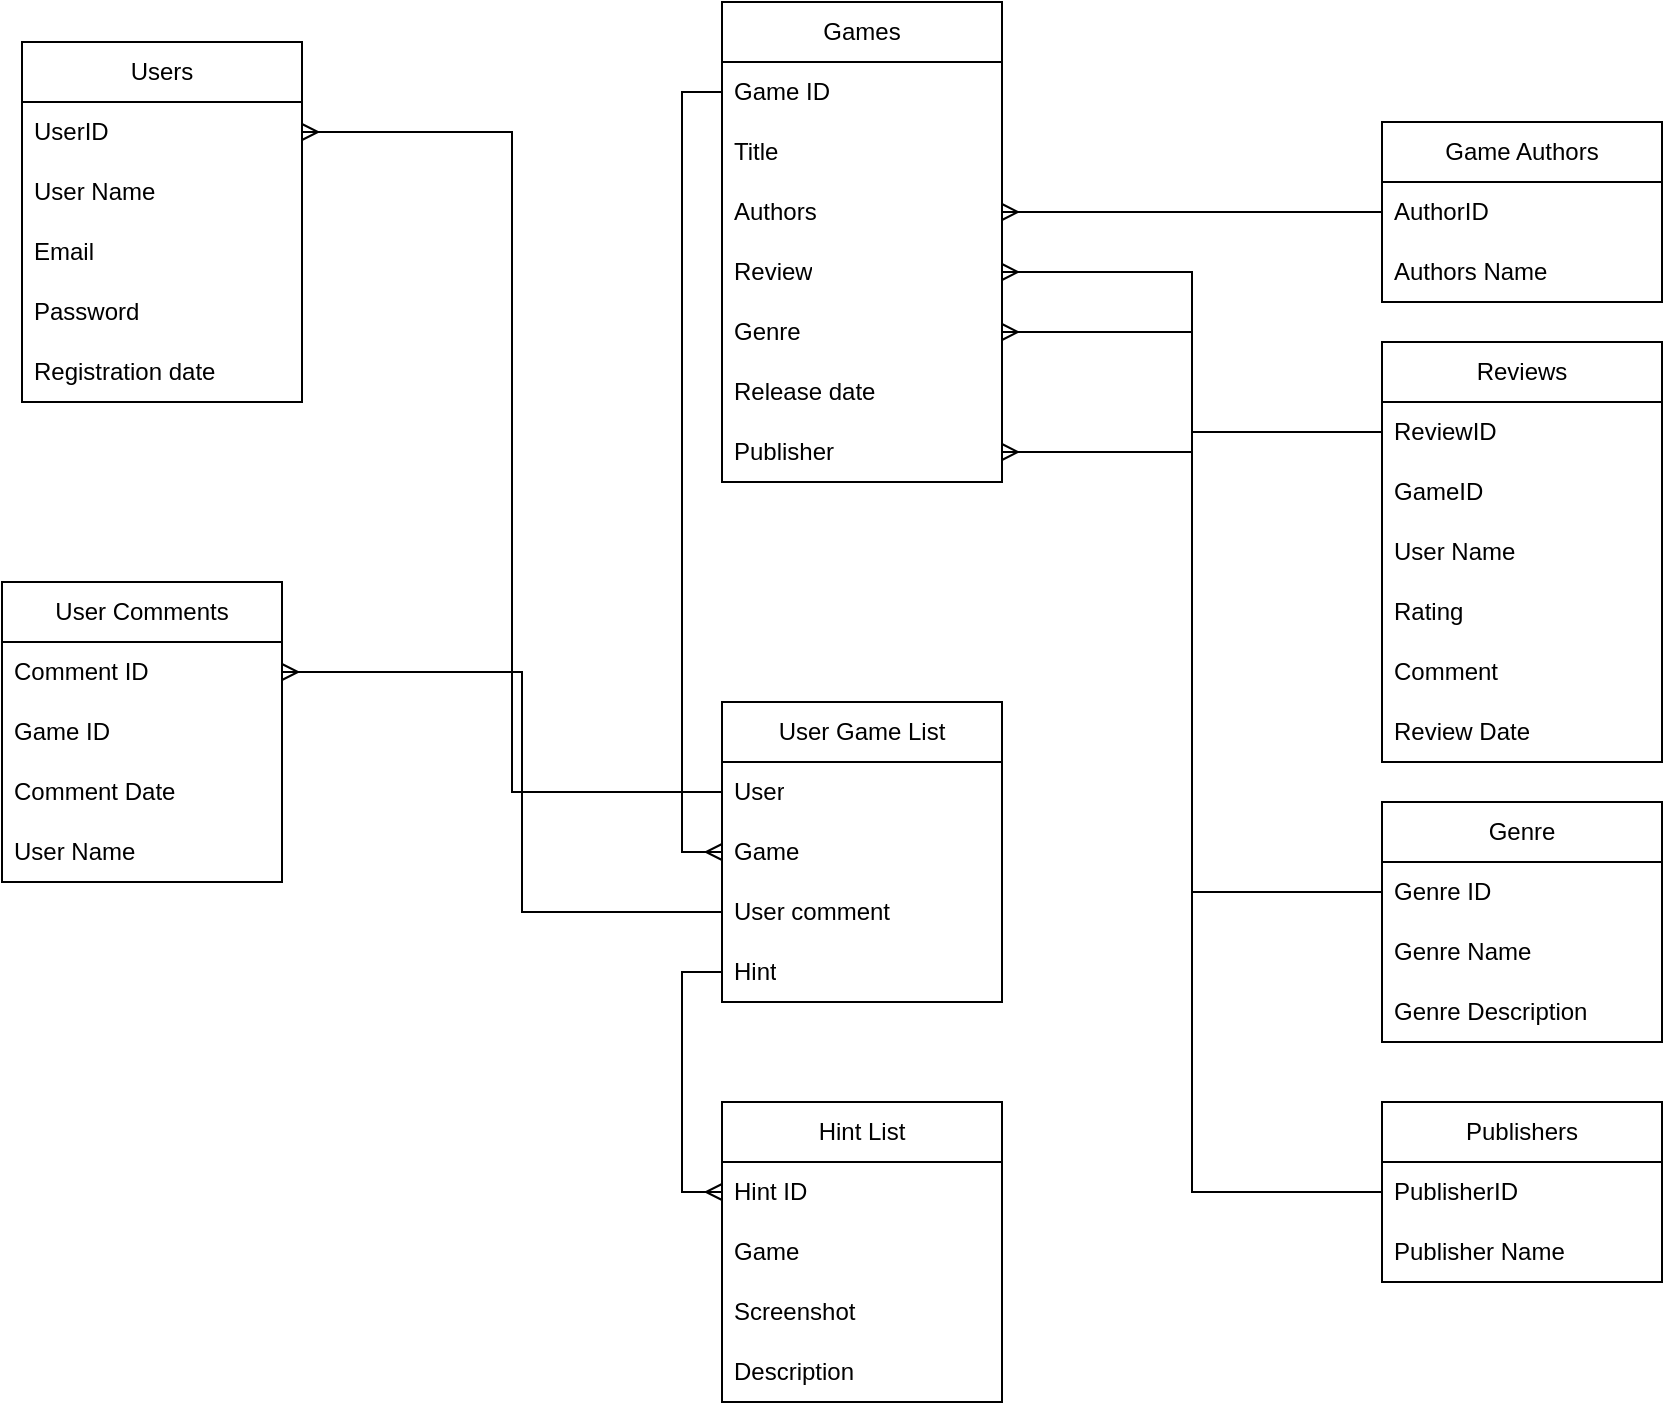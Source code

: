 <mxfile version="22.0.2" type="device">
  <diagram name="Страница — 1" id="go2gLM7OAUydE3Q8WqrN">
    <mxGraphModel dx="1219" dy="1891" grid="1" gridSize="10" guides="1" tooltips="1" connect="1" arrows="1" fold="1" page="1" pageScale="1" pageWidth="827" pageHeight="1169" math="0" shadow="0">
      <root>
        <mxCell id="0" />
        <mxCell id="1" parent="0" />
        <mxCell id="bfaURyU1cr-yDjhlWpfQ-1" value="Users" style="swimlane;fontStyle=0;childLayout=stackLayout;horizontal=1;startSize=30;horizontalStack=0;resizeParent=1;resizeParentMax=0;resizeLast=0;collapsible=1;marginBottom=0;whiteSpace=wrap;html=1;" vertex="1" parent="1">
          <mxGeometry x="50" y="-40" width="140" height="180" as="geometry" />
        </mxCell>
        <mxCell id="bfaURyU1cr-yDjhlWpfQ-2" value="UserID" style="text;strokeColor=none;fillColor=none;align=left;verticalAlign=middle;spacingLeft=4;spacingRight=4;overflow=hidden;points=[[0,0.5],[1,0.5]];portConstraint=eastwest;rotatable=0;whiteSpace=wrap;html=1;" vertex="1" parent="bfaURyU1cr-yDjhlWpfQ-1">
          <mxGeometry y="30" width="140" height="30" as="geometry" />
        </mxCell>
        <mxCell id="bfaURyU1cr-yDjhlWpfQ-3" value="User Name" style="text;strokeColor=none;fillColor=none;align=left;verticalAlign=middle;spacingLeft=4;spacingRight=4;overflow=hidden;points=[[0,0.5],[1,0.5]];portConstraint=eastwest;rotatable=0;whiteSpace=wrap;html=1;" vertex="1" parent="bfaURyU1cr-yDjhlWpfQ-1">
          <mxGeometry y="60" width="140" height="30" as="geometry" />
        </mxCell>
        <mxCell id="bfaURyU1cr-yDjhlWpfQ-4" value="Email" style="text;strokeColor=none;fillColor=none;align=left;verticalAlign=middle;spacingLeft=4;spacingRight=4;overflow=hidden;points=[[0,0.5],[1,0.5]];portConstraint=eastwest;rotatable=0;whiteSpace=wrap;html=1;" vertex="1" parent="bfaURyU1cr-yDjhlWpfQ-1">
          <mxGeometry y="90" width="140" height="30" as="geometry" />
        </mxCell>
        <mxCell id="bfaURyU1cr-yDjhlWpfQ-40" value="Password" style="text;strokeColor=none;fillColor=none;align=left;verticalAlign=middle;spacingLeft=4;spacingRight=4;overflow=hidden;points=[[0,0.5],[1,0.5]];portConstraint=eastwest;rotatable=0;whiteSpace=wrap;html=1;" vertex="1" parent="bfaURyU1cr-yDjhlWpfQ-1">
          <mxGeometry y="120" width="140" height="30" as="geometry" />
        </mxCell>
        <mxCell id="bfaURyU1cr-yDjhlWpfQ-41" value="Registration date" style="text;strokeColor=none;fillColor=none;align=left;verticalAlign=middle;spacingLeft=4;spacingRight=4;overflow=hidden;points=[[0,0.5],[1,0.5]];portConstraint=eastwest;rotatable=0;whiteSpace=wrap;html=1;" vertex="1" parent="bfaURyU1cr-yDjhlWpfQ-1">
          <mxGeometry y="150" width="140" height="30" as="geometry" />
        </mxCell>
        <mxCell id="bfaURyU1cr-yDjhlWpfQ-5" value="Games" style="swimlane;fontStyle=0;childLayout=stackLayout;horizontal=1;startSize=30;horizontalStack=0;resizeParent=1;resizeParentMax=0;resizeLast=0;collapsible=1;marginBottom=0;whiteSpace=wrap;html=1;" vertex="1" parent="1">
          <mxGeometry x="400" y="-60" width="140" height="240" as="geometry" />
        </mxCell>
        <mxCell id="bfaURyU1cr-yDjhlWpfQ-6" value="Game ID" style="text;strokeColor=none;fillColor=none;align=left;verticalAlign=middle;spacingLeft=4;spacingRight=4;overflow=hidden;points=[[0,0.5],[1,0.5]];portConstraint=eastwest;rotatable=0;whiteSpace=wrap;html=1;" vertex="1" parent="bfaURyU1cr-yDjhlWpfQ-5">
          <mxGeometry y="30" width="140" height="30" as="geometry" />
        </mxCell>
        <mxCell id="bfaURyU1cr-yDjhlWpfQ-7" value="Title" style="text;strokeColor=none;fillColor=none;align=left;verticalAlign=middle;spacingLeft=4;spacingRight=4;overflow=hidden;points=[[0,0.5],[1,0.5]];portConstraint=eastwest;rotatable=0;whiteSpace=wrap;html=1;" vertex="1" parent="bfaURyU1cr-yDjhlWpfQ-5">
          <mxGeometry y="60" width="140" height="30" as="geometry" />
        </mxCell>
        <mxCell id="bfaURyU1cr-yDjhlWpfQ-8" value="Authors" style="text;strokeColor=none;fillColor=none;align=left;verticalAlign=middle;spacingLeft=4;spacingRight=4;overflow=hidden;points=[[0,0.5],[1,0.5]];portConstraint=eastwest;rotatable=0;whiteSpace=wrap;html=1;" vertex="1" parent="bfaURyU1cr-yDjhlWpfQ-5">
          <mxGeometry y="90" width="140" height="30" as="geometry" />
        </mxCell>
        <mxCell id="bfaURyU1cr-yDjhlWpfQ-29" value="Review" style="text;strokeColor=none;fillColor=none;align=left;verticalAlign=middle;spacingLeft=4;spacingRight=4;overflow=hidden;points=[[0,0.5],[1,0.5]];portConstraint=eastwest;rotatable=0;whiteSpace=wrap;html=1;" vertex="1" parent="bfaURyU1cr-yDjhlWpfQ-5">
          <mxGeometry y="120" width="140" height="30" as="geometry" />
        </mxCell>
        <mxCell id="bfaURyU1cr-yDjhlWpfQ-34" value="Genre" style="text;strokeColor=none;fillColor=none;align=left;verticalAlign=middle;spacingLeft=4;spacingRight=4;overflow=hidden;points=[[0,0.5],[1,0.5]];portConstraint=eastwest;rotatable=0;whiteSpace=wrap;html=1;" vertex="1" parent="bfaURyU1cr-yDjhlWpfQ-5">
          <mxGeometry y="150" width="140" height="30" as="geometry" />
        </mxCell>
        <mxCell id="bfaURyU1cr-yDjhlWpfQ-46" value="Release date" style="text;strokeColor=none;fillColor=none;align=left;verticalAlign=middle;spacingLeft=4;spacingRight=4;overflow=hidden;points=[[0,0.5],[1,0.5]];portConstraint=eastwest;rotatable=0;whiteSpace=wrap;html=1;" vertex="1" parent="bfaURyU1cr-yDjhlWpfQ-5">
          <mxGeometry y="180" width="140" height="30" as="geometry" />
        </mxCell>
        <mxCell id="bfaURyU1cr-yDjhlWpfQ-47" value="Publisher" style="text;strokeColor=none;fillColor=none;align=left;verticalAlign=middle;spacingLeft=4;spacingRight=4;overflow=hidden;points=[[0,0.5],[1,0.5]];portConstraint=eastwest;rotatable=0;whiteSpace=wrap;html=1;" vertex="1" parent="bfaURyU1cr-yDjhlWpfQ-5">
          <mxGeometry y="210" width="140" height="30" as="geometry" />
        </mxCell>
        <mxCell id="bfaURyU1cr-yDjhlWpfQ-9" value="Game Authors" style="swimlane;fontStyle=0;childLayout=stackLayout;horizontal=1;startSize=30;horizontalStack=0;resizeParent=1;resizeParentMax=0;resizeLast=0;collapsible=1;marginBottom=0;whiteSpace=wrap;html=1;" vertex="1" parent="1">
          <mxGeometry x="730" width="140" height="90" as="geometry" />
        </mxCell>
        <mxCell id="bfaURyU1cr-yDjhlWpfQ-10" value="AuthorID" style="text;strokeColor=none;fillColor=none;align=left;verticalAlign=middle;spacingLeft=4;spacingRight=4;overflow=hidden;points=[[0,0.5],[1,0.5]];portConstraint=eastwest;rotatable=0;whiteSpace=wrap;html=1;" vertex="1" parent="bfaURyU1cr-yDjhlWpfQ-9">
          <mxGeometry y="30" width="140" height="30" as="geometry" />
        </mxCell>
        <mxCell id="bfaURyU1cr-yDjhlWpfQ-11" value="Authors Name" style="text;strokeColor=none;fillColor=none;align=left;verticalAlign=middle;spacingLeft=4;spacingRight=4;overflow=hidden;points=[[0,0.5],[1,0.5]];portConstraint=eastwest;rotatable=0;whiteSpace=wrap;html=1;" vertex="1" parent="bfaURyU1cr-yDjhlWpfQ-9">
          <mxGeometry y="60" width="140" height="30" as="geometry" />
        </mxCell>
        <mxCell id="bfaURyU1cr-yDjhlWpfQ-13" value="Reviews" style="swimlane;fontStyle=0;childLayout=stackLayout;horizontal=1;startSize=30;horizontalStack=0;resizeParent=1;resizeParentMax=0;resizeLast=0;collapsible=1;marginBottom=0;whiteSpace=wrap;html=1;" vertex="1" parent="1">
          <mxGeometry x="730" y="110" width="140" height="210" as="geometry" />
        </mxCell>
        <mxCell id="bfaURyU1cr-yDjhlWpfQ-14" value="ReviewID" style="text;strokeColor=none;fillColor=none;align=left;verticalAlign=middle;spacingLeft=4;spacingRight=4;overflow=hidden;points=[[0,0.5],[1,0.5]];portConstraint=eastwest;rotatable=0;whiteSpace=wrap;html=1;" vertex="1" parent="bfaURyU1cr-yDjhlWpfQ-13">
          <mxGeometry y="30" width="140" height="30" as="geometry" />
        </mxCell>
        <mxCell id="bfaURyU1cr-yDjhlWpfQ-15" value="GameID" style="text;strokeColor=none;fillColor=none;align=left;verticalAlign=middle;spacingLeft=4;spacingRight=4;overflow=hidden;points=[[0,0.5],[1,0.5]];portConstraint=eastwest;rotatable=0;whiteSpace=wrap;html=1;" vertex="1" parent="bfaURyU1cr-yDjhlWpfQ-13">
          <mxGeometry y="60" width="140" height="30" as="geometry" />
        </mxCell>
        <mxCell id="bfaURyU1cr-yDjhlWpfQ-16" value="User Name" style="text;strokeColor=none;fillColor=none;align=left;verticalAlign=middle;spacingLeft=4;spacingRight=4;overflow=hidden;points=[[0,0.5],[1,0.5]];portConstraint=eastwest;rotatable=0;whiteSpace=wrap;html=1;" vertex="1" parent="bfaURyU1cr-yDjhlWpfQ-13">
          <mxGeometry y="90" width="140" height="30" as="geometry" />
        </mxCell>
        <mxCell id="bfaURyU1cr-yDjhlWpfQ-43" value="Rating" style="text;strokeColor=none;fillColor=none;align=left;verticalAlign=middle;spacingLeft=4;spacingRight=4;overflow=hidden;points=[[0,0.5],[1,0.5]];portConstraint=eastwest;rotatable=0;whiteSpace=wrap;html=1;" vertex="1" parent="bfaURyU1cr-yDjhlWpfQ-13">
          <mxGeometry y="120" width="140" height="30" as="geometry" />
        </mxCell>
        <mxCell id="bfaURyU1cr-yDjhlWpfQ-44" value="Comment" style="text;strokeColor=none;fillColor=none;align=left;verticalAlign=middle;spacingLeft=4;spacingRight=4;overflow=hidden;points=[[0,0.5],[1,0.5]];portConstraint=eastwest;rotatable=0;whiteSpace=wrap;html=1;" vertex="1" parent="bfaURyU1cr-yDjhlWpfQ-13">
          <mxGeometry y="150" width="140" height="30" as="geometry" />
        </mxCell>
        <mxCell id="bfaURyU1cr-yDjhlWpfQ-45" value="Review Date" style="text;strokeColor=none;fillColor=none;align=left;verticalAlign=middle;spacingLeft=4;spacingRight=4;overflow=hidden;points=[[0,0.5],[1,0.5]];portConstraint=eastwest;rotatable=0;whiteSpace=wrap;html=1;" vertex="1" parent="bfaURyU1cr-yDjhlWpfQ-13">
          <mxGeometry y="180" width="140" height="30" as="geometry" />
        </mxCell>
        <mxCell id="bfaURyU1cr-yDjhlWpfQ-21" value="User Comments" style="swimlane;fontStyle=0;childLayout=stackLayout;horizontal=1;startSize=30;horizontalStack=0;resizeParent=1;resizeParentMax=0;resizeLast=0;collapsible=1;marginBottom=0;whiteSpace=wrap;html=1;" vertex="1" parent="1">
          <mxGeometry x="40" y="230" width="140" height="150" as="geometry" />
        </mxCell>
        <mxCell id="bfaURyU1cr-yDjhlWpfQ-57" value="Comment ID" style="text;strokeColor=none;fillColor=none;align=left;verticalAlign=middle;spacingLeft=4;spacingRight=4;overflow=hidden;points=[[0,0.5],[1,0.5]];portConstraint=eastwest;rotatable=0;whiteSpace=wrap;html=1;" vertex="1" parent="bfaURyU1cr-yDjhlWpfQ-21">
          <mxGeometry y="30" width="140" height="30" as="geometry" />
        </mxCell>
        <mxCell id="bfaURyU1cr-yDjhlWpfQ-22" value="Game ID" style="text;strokeColor=none;fillColor=none;align=left;verticalAlign=middle;spacingLeft=4;spacingRight=4;overflow=hidden;points=[[0,0.5],[1,0.5]];portConstraint=eastwest;rotatable=0;whiteSpace=wrap;html=1;" vertex="1" parent="bfaURyU1cr-yDjhlWpfQ-21">
          <mxGeometry y="60" width="140" height="30" as="geometry" />
        </mxCell>
        <mxCell id="bfaURyU1cr-yDjhlWpfQ-23" value="Comment Date" style="text;strokeColor=none;fillColor=none;align=left;verticalAlign=middle;spacingLeft=4;spacingRight=4;overflow=hidden;points=[[0,0.5],[1,0.5]];portConstraint=eastwest;rotatable=0;whiteSpace=wrap;html=1;" vertex="1" parent="bfaURyU1cr-yDjhlWpfQ-21">
          <mxGeometry y="90" width="140" height="30" as="geometry" />
        </mxCell>
        <mxCell id="bfaURyU1cr-yDjhlWpfQ-42" value="User Name" style="text;strokeColor=none;fillColor=none;align=left;verticalAlign=middle;spacingLeft=4;spacingRight=4;overflow=hidden;points=[[0,0.5],[1,0.5]];portConstraint=eastwest;rotatable=0;whiteSpace=wrap;html=1;" vertex="1" parent="bfaURyU1cr-yDjhlWpfQ-21">
          <mxGeometry y="120" width="140" height="30" as="geometry" />
        </mxCell>
        <mxCell id="bfaURyU1cr-yDjhlWpfQ-25" value="User Game List" style="swimlane;fontStyle=0;childLayout=stackLayout;horizontal=1;startSize=30;horizontalStack=0;resizeParent=1;resizeParentMax=0;resizeLast=0;collapsible=1;marginBottom=0;whiteSpace=wrap;html=1;" vertex="1" parent="1">
          <mxGeometry x="400" y="290" width="140" height="150" as="geometry" />
        </mxCell>
        <mxCell id="bfaURyU1cr-yDjhlWpfQ-26" value="User" style="text;strokeColor=none;fillColor=none;align=left;verticalAlign=middle;spacingLeft=4;spacingRight=4;overflow=hidden;points=[[0,0.5],[1,0.5]];portConstraint=eastwest;rotatable=0;whiteSpace=wrap;html=1;" vertex="1" parent="bfaURyU1cr-yDjhlWpfQ-25">
          <mxGeometry y="30" width="140" height="30" as="geometry" />
        </mxCell>
        <mxCell id="bfaURyU1cr-yDjhlWpfQ-27" value="Game" style="text;strokeColor=none;fillColor=none;align=left;verticalAlign=middle;spacingLeft=4;spacingRight=4;overflow=hidden;points=[[0,0.5],[1,0.5]];portConstraint=eastwest;rotatable=0;whiteSpace=wrap;html=1;" vertex="1" parent="bfaURyU1cr-yDjhlWpfQ-25">
          <mxGeometry y="60" width="140" height="30" as="geometry" />
        </mxCell>
        <mxCell id="bfaURyU1cr-yDjhlWpfQ-28" value="User comment" style="text;strokeColor=none;fillColor=none;align=left;verticalAlign=middle;spacingLeft=4;spacingRight=4;overflow=hidden;points=[[0,0.5],[1,0.5]];portConstraint=eastwest;rotatable=0;whiteSpace=wrap;html=1;" vertex="1" parent="bfaURyU1cr-yDjhlWpfQ-25">
          <mxGeometry y="90" width="140" height="30" as="geometry" />
        </mxCell>
        <mxCell id="bfaURyU1cr-yDjhlWpfQ-35" value="Hint" style="text;strokeColor=none;fillColor=none;align=left;verticalAlign=middle;spacingLeft=4;spacingRight=4;overflow=hidden;points=[[0,0.5],[1,0.5]];portConstraint=eastwest;rotatable=0;whiteSpace=wrap;html=1;" vertex="1" parent="bfaURyU1cr-yDjhlWpfQ-25">
          <mxGeometry y="120" width="140" height="30" as="geometry" />
        </mxCell>
        <mxCell id="bfaURyU1cr-yDjhlWpfQ-30" value="Genre" style="swimlane;fontStyle=0;childLayout=stackLayout;horizontal=1;startSize=30;horizontalStack=0;resizeParent=1;resizeParentMax=0;resizeLast=0;collapsible=1;marginBottom=0;whiteSpace=wrap;html=1;" vertex="1" parent="1">
          <mxGeometry x="730" y="340" width="140" height="120" as="geometry" />
        </mxCell>
        <mxCell id="bfaURyU1cr-yDjhlWpfQ-31" value="Genre ID" style="text;strokeColor=none;fillColor=none;align=left;verticalAlign=middle;spacingLeft=4;spacingRight=4;overflow=hidden;points=[[0,0.5],[1,0.5]];portConstraint=eastwest;rotatable=0;whiteSpace=wrap;html=1;" vertex="1" parent="bfaURyU1cr-yDjhlWpfQ-30">
          <mxGeometry y="30" width="140" height="30" as="geometry" />
        </mxCell>
        <mxCell id="bfaURyU1cr-yDjhlWpfQ-32" value="Genre Name" style="text;strokeColor=none;fillColor=none;align=left;verticalAlign=middle;spacingLeft=4;spacingRight=4;overflow=hidden;points=[[0,0.5],[1,0.5]];portConstraint=eastwest;rotatable=0;whiteSpace=wrap;html=1;" vertex="1" parent="bfaURyU1cr-yDjhlWpfQ-30">
          <mxGeometry y="60" width="140" height="30" as="geometry" />
        </mxCell>
        <mxCell id="bfaURyU1cr-yDjhlWpfQ-33" value="Genre Description" style="text;strokeColor=none;fillColor=none;align=left;verticalAlign=middle;spacingLeft=4;spacingRight=4;overflow=hidden;points=[[0,0.5],[1,0.5]];portConstraint=eastwest;rotatable=0;whiteSpace=wrap;html=1;" vertex="1" parent="bfaURyU1cr-yDjhlWpfQ-30">
          <mxGeometry y="90" width="140" height="30" as="geometry" />
        </mxCell>
        <mxCell id="bfaURyU1cr-yDjhlWpfQ-36" value="Hint List" style="swimlane;fontStyle=0;childLayout=stackLayout;horizontal=1;startSize=30;horizontalStack=0;resizeParent=1;resizeParentMax=0;resizeLast=0;collapsible=1;marginBottom=0;whiteSpace=wrap;html=1;" vertex="1" parent="1">
          <mxGeometry x="400" y="490" width="140" height="150" as="geometry" />
        </mxCell>
        <mxCell id="bfaURyU1cr-yDjhlWpfQ-59" value="Hint ID" style="text;strokeColor=none;fillColor=none;align=left;verticalAlign=middle;spacingLeft=4;spacingRight=4;overflow=hidden;points=[[0,0.5],[1,0.5]];portConstraint=eastwest;rotatable=0;whiteSpace=wrap;html=1;" vertex="1" parent="bfaURyU1cr-yDjhlWpfQ-36">
          <mxGeometry y="30" width="140" height="30" as="geometry" />
        </mxCell>
        <mxCell id="bfaURyU1cr-yDjhlWpfQ-37" value="Game" style="text;strokeColor=none;fillColor=none;align=left;verticalAlign=middle;spacingLeft=4;spacingRight=4;overflow=hidden;points=[[0,0.5],[1,0.5]];portConstraint=eastwest;rotatable=0;whiteSpace=wrap;html=1;" vertex="1" parent="bfaURyU1cr-yDjhlWpfQ-36">
          <mxGeometry y="60" width="140" height="30" as="geometry" />
        </mxCell>
        <mxCell id="bfaURyU1cr-yDjhlWpfQ-38" value="Screenshot" style="text;strokeColor=none;fillColor=none;align=left;verticalAlign=middle;spacingLeft=4;spacingRight=4;overflow=hidden;points=[[0,0.5],[1,0.5]];portConstraint=eastwest;rotatable=0;whiteSpace=wrap;html=1;" vertex="1" parent="bfaURyU1cr-yDjhlWpfQ-36">
          <mxGeometry y="90" width="140" height="30" as="geometry" />
        </mxCell>
        <mxCell id="bfaURyU1cr-yDjhlWpfQ-39" value="Description" style="text;strokeColor=none;fillColor=none;align=left;verticalAlign=middle;spacingLeft=4;spacingRight=4;overflow=hidden;points=[[0,0.5],[1,0.5]];portConstraint=eastwest;rotatable=0;whiteSpace=wrap;html=1;" vertex="1" parent="bfaURyU1cr-yDjhlWpfQ-36">
          <mxGeometry y="120" width="140" height="30" as="geometry" />
        </mxCell>
        <mxCell id="bfaURyU1cr-yDjhlWpfQ-48" value="Publishers" style="swimlane;fontStyle=0;childLayout=stackLayout;horizontal=1;startSize=30;horizontalStack=0;resizeParent=1;resizeParentMax=0;resizeLast=0;collapsible=1;marginBottom=0;whiteSpace=wrap;html=1;" vertex="1" parent="1">
          <mxGeometry x="730" y="490" width="140" height="90" as="geometry" />
        </mxCell>
        <mxCell id="bfaURyU1cr-yDjhlWpfQ-49" value="PublisherID" style="text;strokeColor=none;fillColor=none;align=left;verticalAlign=middle;spacingLeft=4;spacingRight=4;overflow=hidden;points=[[0,0.5],[1,0.5]];portConstraint=eastwest;rotatable=0;whiteSpace=wrap;html=1;" vertex="1" parent="bfaURyU1cr-yDjhlWpfQ-48">
          <mxGeometry y="30" width="140" height="30" as="geometry" />
        </mxCell>
        <mxCell id="bfaURyU1cr-yDjhlWpfQ-50" value="Publisher Name" style="text;strokeColor=none;fillColor=none;align=left;verticalAlign=middle;spacingLeft=4;spacingRight=4;overflow=hidden;points=[[0,0.5],[1,0.5]];portConstraint=eastwest;rotatable=0;whiteSpace=wrap;html=1;" vertex="1" parent="bfaURyU1cr-yDjhlWpfQ-48">
          <mxGeometry y="60" width="140" height="30" as="geometry" />
        </mxCell>
        <mxCell id="bfaURyU1cr-yDjhlWpfQ-51" style="edgeStyle=orthogonalEdgeStyle;rounded=0;orthogonalLoop=1;jettySize=auto;html=1;entryX=0;entryY=0.5;entryDx=0;entryDy=0;startArrow=ERmany;startFill=0;endArrow=none;endFill=0;" edge="1" parent="1" source="bfaURyU1cr-yDjhlWpfQ-8" target="bfaURyU1cr-yDjhlWpfQ-10">
          <mxGeometry relative="1" as="geometry" />
        </mxCell>
        <mxCell id="bfaURyU1cr-yDjhlWpfQ-52" style="edgeStyle=orthogonalEdgeStyle;rounded=0;orthogonalLoop=1;jettySize=auto;html=1;startArrow=ERmany;startFill=0;endArrow=none;endFill=0;" edge="1" parent="1" source="bfaURyU1cr-yDjhlWpfQ-29" target="bfaURyU1cr-yDjhlWpfQ-14">
          <mxGeometry relative="1" as="geometry" />
        </mxCell>
        <mxCell id="bfaURyU1cr-yDjhlWpfQ-53" style="edgeStyle=orthogonalEdgeStyle;rounded=0;orthogonalLoop=1;jettySize=auto;html=1;entryX=0;entryY=0.5;entryDx=0;entryDy=0;startArrow=ERmany;startFill=0;endArrow=none;endFill=0;" edge="1" parent="1" source="bfaURyU1cr-yDjhlWpfQ-34" target="bfaURyU1cr-yDjhlWpfQ-31">
          <mxGeometry relative="1" as="geometry" />
        </mxCell>
        <mxCell id="bfaURyU1cr-yDjhlWpfQ-54" style="edgeStyle=orthogonalEdgeStyle;rounded=0;orthogonalLoop=1;jettySize=auto;html=1;entryX=0;entryY=0.5;entryDx=0;entryDy=0;startArrow=ERmany;startFill=0;endArrow=none;endFill=0;" edge="1" parent="1" source="bfaURyU1cr-yDjhlWpfQ-47" target="bfaURyU1cr-yDjhlWpfQ-49">
          <mxGeometry relative="1" as="geometry" />
        </mxCell>
        <mxCell id="bfaURyU1cr-yDjhlWpfQ-55" style="edgeStyle=orthogonalEdgeStyle;rounded=0;orthogonalLoop=1;jettySize=auto;html=1;entryX=0;entryY=0.5;entryDx=0;entryDy=0;startArrow=ERmany;startFill=0;endArrow=none;endFill=0;" edge="1" parent="1" source="bfaURyU1cr-yDjhlWpfQ-2" target="bfaURyU1cr-yDjhlWpfQ-26">
          <mxGeometry relative="1" as="geometry" />
        </mxCell>
        <mxCell id="bfaURyU1cr-yDjhlWpfQ-56" style="edgeStyle=orthogonalEdgeStyle;rounded=0;orthogonalLoop=1;jettySize=auto;html=1;entryX=0;entryY=0.5;entryDx=0;entryDy=0;startArrow=ERmany;startFill=0;endArrow=none;endFill=0;" edge="1" parent="1" source="bfaURyU1cr-yDjhlWpfQ-27" target="bfaURyU1cr-yDjhlWpfQ-6">
          <mxGeometry relative="1" as="geometry" />
        </mxCell>
        <mxCell id="bfaURyU1cr-yDjhlWpfQ-58" style="edgeStyle=orthogonalEdgeStyle;rounded=0;orthogonalLoop=1;jettySize=auto;html=1;startArrow=ERmany;startFill=0;endArrow=none;endFill=0;" edge="1" parent="1" source="bfaURyU1cr-yDjhlWpfQ-57" target="bfaURyU1cr-yDjhlWpfQ-28">
          <mxGeometry relative="1" as="geometry">
            <Array as="points">
              <mxPoint x="300" y="275" />
              <mxPoint x="300" y="395" />
            </Array>
          </mxGeometry>
        </mxCell>
        <mxCell id="bfaURyU1cr-yDjhlWpfQ-60" style="edgeStyle=orthogonalEdgeStyle;rounded=0;orthogonalLoop=1;jettySize=auto;html=1;entryX=0;entryY=0.5;entryDx=0;entryDy=0;startArrow=ERmany;startFill=0;endArrow=none;endFill=0;" edge="1" parent="1" source="bfaURyU1cr-yDjhlWpfQ-59" target="bfaURyU1cr-yDjhlWpfQ-35">
          <mxGeometry relative="1" as="geometry" />
        </mxCell>
      </root>
    </mxGraphModel>
  </diagram>
</mxfile>
